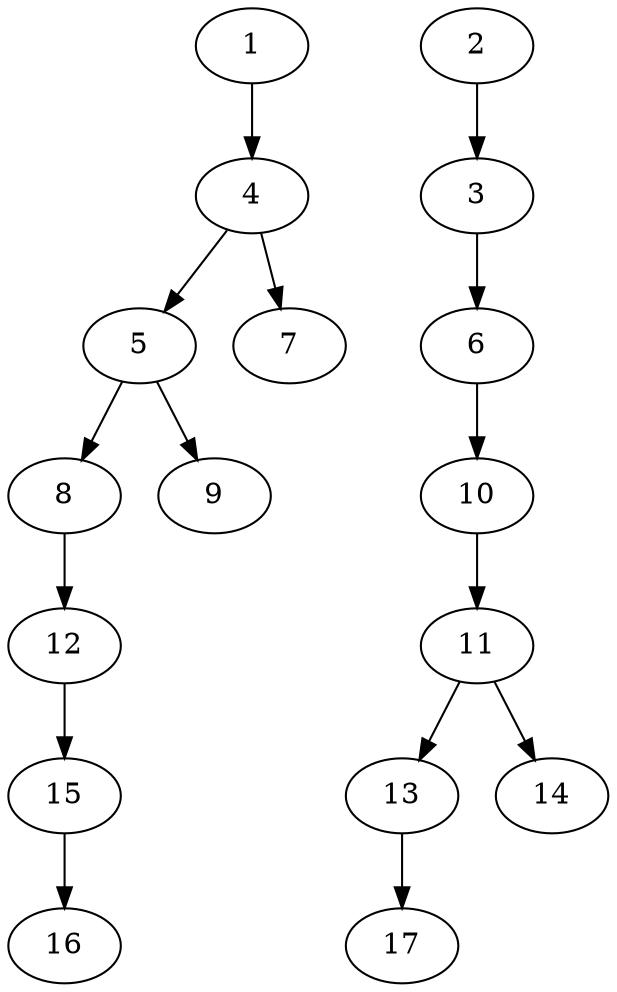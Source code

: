 // DAG (tier=1-easy, mode=data, n=17, ccr=0.304, fat=0.422, density=0.254, regular=0.708, jump=0.001, mindata=1048576, maxdata=8388608)
// DAG automatically generated by daggen at Sun Aug 24 16:33:33 2025
// /home/ermia/Project/Environments/daggen/bin/daggen --dot --ccr 0.304 --fat 0.422 --regular 0.708 --density 0.254 --jump 0.001 --mindata 1048576 --maxdata 8388608 -n 17 
digraph G {
  1 [size="1437485562529360", alpha="0.17", expect_size="718742781264680"]
  1 -> 4 [size ="62016651788288"]
  2 [size="510134494295016603648", alpha="0.11", expect_size="255067247147508301824"]
  2 -> 3 [size ="510755573071872"]
  3 [size="1643928306560728", alpha="0.11", expect_size="821964153280364"]
  3 -> 6 [size ="62840480202752"]
  4 [size="174582401783969087488", alpha="0.12", expect_size="87291200891984543744"]
  4 -> 5 [size ="249894652608512"]
  4 -> 7 [size ="249894652608512"]
  5 [size="2163265985291747328", alpha="0.08", expect_size="1081632992645873664"]
  5 -> 8 [size ="13381247434752"]
  5 -> 9 [size ="13381247434752"]
  6 [size="41811672599728936", alpha="0.14", expect_size="20905836299864468"]
  6 -> 10 [size ="28585993699328"]
  7 [size="5935797974080904", alpha="0.13", expect_size="2967898987040452"]
  8 [size="26486616671119212544", alpha="0.10", expect_size="13243308335559606272"]
  8 -> 12 [size ="71084401491968"]
  9 [size="1571723018527951", alpha="0.02", expect_size="785861509263975"]
  10 [size="94938637573029888000", alpha="0.14", expect_size="47469318786514944000"]
  10 -> 11 [size ="166488912691200"]
  11 [size="60198819280019712", alpha="0.17", expect_size="30099409640009856"]
  11 -> 13 [size ="64225607155712"]
  11 -> 14 [size ="64225607155712"]
  12 [size="84145784238453232", alpha="0.05", expect_size="42072892119226616"]
  12 -> 15 [size ="56228176723968"]
  13 [size="405310878102379", alpha="0.03", expect_size="202655439051189"]
  13 -> 17 [size ="16653744078848"]
  14 [size="634258472276135936", alpha="0.12", expect_size="317129236138067968"]
  15 [size="227655934228705376", alpha="0.18", expect_size="113827967114352688"]
  15 -> 16 [size ="275230094262272"]
  16 [size="3990746332477259776", alpha="0.05", expect_size="1995373166238629888"]
  17 [size="808839687326192896", alpha="0.05", expect_size="404419843663096448"]
}